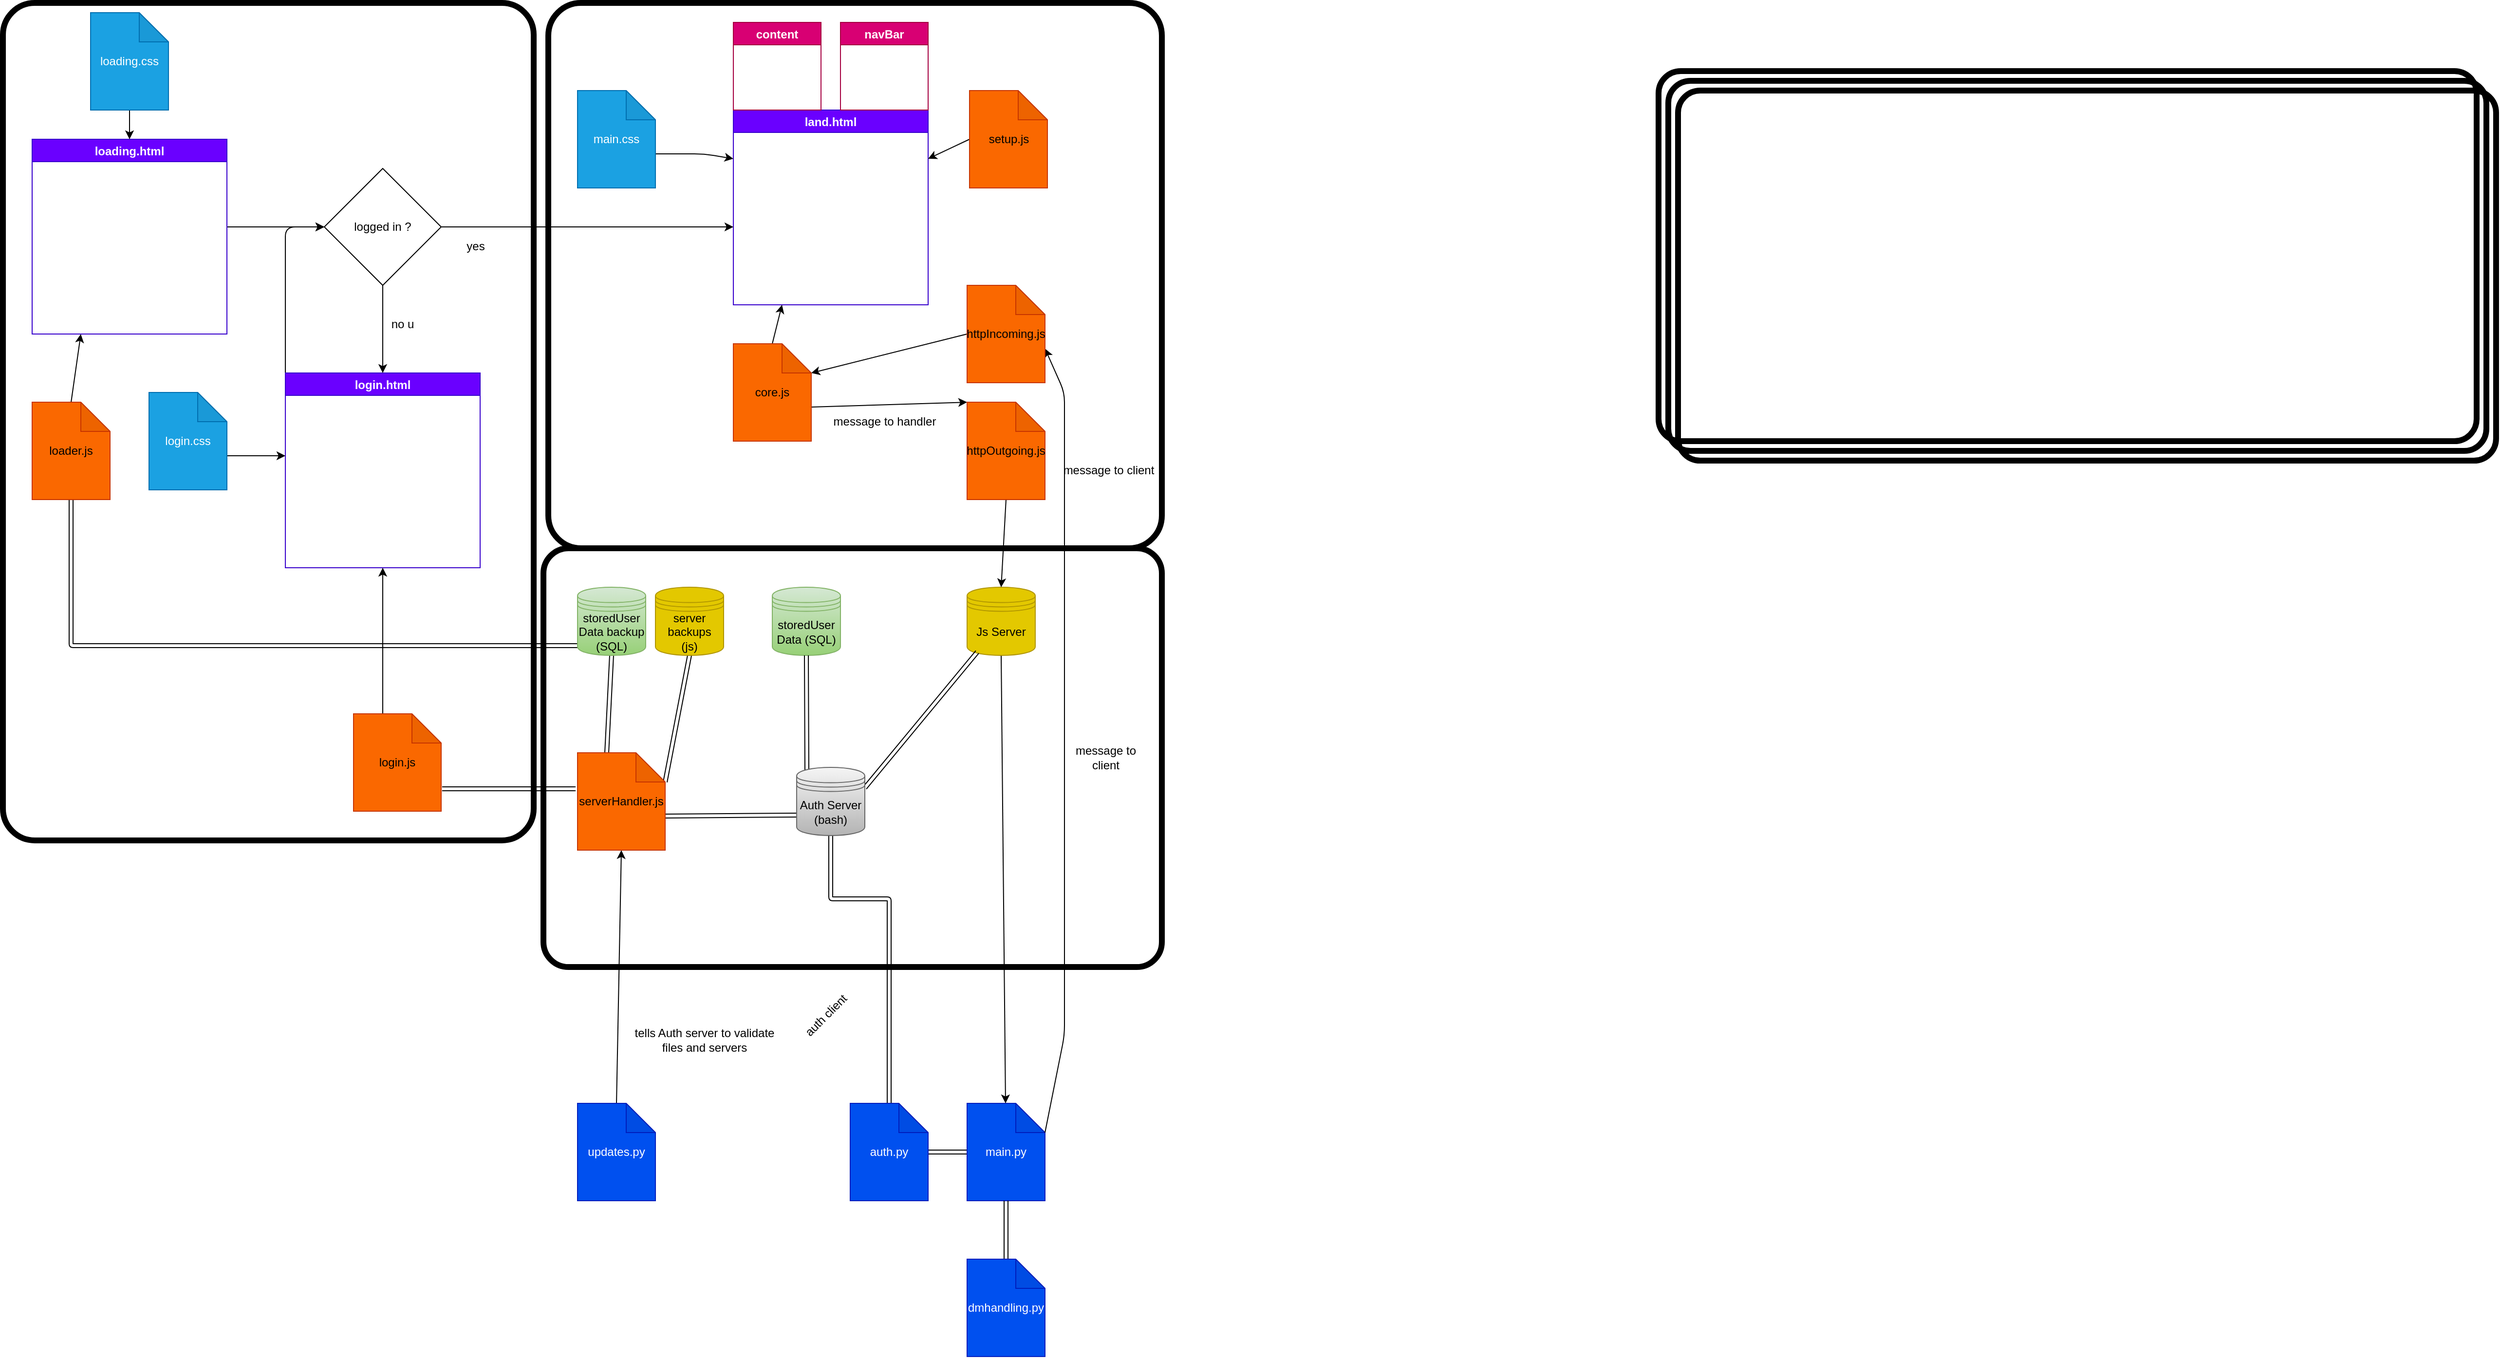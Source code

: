 <mxfile>
    <diagram id="oZ1E448mky09XcIO41ZQ" name="Page-1">
        <mxGraphModel dx="1968" dy="627" grid="1" gridSize="10" guides="1" tooltips="1" connect="1" arrows="1" fold="1" page="1" pageScale="1" pageWidth="850" pageHeight="1100" math="0" shadow="0">
            <root>
                <mxCell id="0"/>
                <mxCell id="1" parent="0"/>
                <mxCell id="196" value="" style="rounded=1;whiteSpace=wrap;html=1;arcSize=6;fillColor=none;strokeWidth=6;" parent="1" vertex="1">
                    <mxGeometry x="-550" y="10" width="545" height="860" as="geometry"/>
                </mxCell>
                <mxCell id="197" value="" style="rounded=1;whiteSpace=wrap;html=1;arcSize=6;fillColor=none;strokeWidth=6;" parent="1" vertex="1">
                    <mxGeometry x="5" y="570" width="635" height="430" as="geometry"/>
                </mxCell>
                <mxCell id="64" value="&lt;span style=&quot;color: rgb(0 , 0 , 0)&quot;&gt;storedUser Data (SQL)&lt;/span&gt;" style="shape=datastore;whiteSpace=wrap;html=1;fillColor=#d5e8d4;gradientColor=#97d077;strokeColor=#82b366;container=0;flipH=1;flipV=0;" parent="1" vertex="1">
                    <mxGeometry x="240" y="610" width="70" height="70" as="geometry"/>
                </mxCell>
                <mxCell id="201" value="" style="rounded=1;whiteSpace=wrap;html=1;arcSize=6;fillColor=none;strokeWidth=6;" parent="1" vertex="1">
                    <mxGeometry x="10" y="10" width="630" height="560" as="geometry"/>
                </mxCell>
                <mxCell id="2" value="land.html" style="swimlane;fillColor=#6a00ff;fontColor=#ffffff;strokeColor=#3700CC;" parent="1" vertex="1">
                    <mxGeometry x="200" y="120" width="200" height="200" as="geometry">
                        <mxRectangle width="90" height="23" as="alternateBounds"/>
                    </mxGeometry>
                </mxCell>
                <mxCell id="150" style="edgeStyle=none;html=1;exitX=0;exitY=0;exitDx=80;exitDy=65;exitPerimeter=0;entryX=0;entryY=0.25;entryDx=0;entryDy=0;" parent="1" source="4" target="2" edge="1">
                    <mxGeometry relative="1" as="geometry">
                        <mxPoint x="200" y="185" as="targetPoint"/>
                        <Array as="points">
                            <mxPoint x="170" y="165"/>
                        </Array>
                    </mxGeometry>
                </mxCell>
                <mxCell id="4" value="main.css" style="shape=note;whiteSpace=wrap;html=1;backgroundOutline=1;darkOpacity=0.05;fillColor=#1ba1e2;fontColor=#ffffff;strokeColor=#006EAF;" parent="1" vertex="1">
                    <mxGeometry x="40" y="100" width="80" height="100" as="geometry"/>
                </mxCell>
                <mxCell id="56" style="edgeStyle=none;html=1;entryX=0;entryY=0;entryDx=0;entryDy=0;entryPerimeter=0;exitX=0;exitY=0;exitDx=80;exitDy=65;exitPerimeter=0;" parent="1" source="6" target="16" edge="1">
                    <mxGeometry relative="1" as="geometry">
                        <mxPoint x="590" y="310" as="sourcePoint"/>
                        <Array as="points"/>
                    </mxGeometry>
                </mxCell>
                <mxCell id="203" style="edgeStyle=none;html=1;exitX=0.5;exitY=0;exitDx=0;exitDy=0;exitPerimeter=0;entryX=0.25;entryY=1;entryDx=0;entryDy=0;" parent="1" source="6" target="2" edge="1">
                    <mxGeometry relative="1" as="geometry"/>
                </mxCell>
                <mxCell id="6" value="core.js" style="shape=note;whiteSpace=wrap;html=1;backgroundOutline=1;darkOpacity=0.05;fillColor=#fa6800;fontColor=#000000;strokeColor=#C73500;" parent="1" vertex="1">
                    <mxGeometry x="200" y="360" width="80" height="100" as="geometry"/>
                </mxCell>
                <mxCell id="143" style="edgeStyle=none;shape=link;html=1;entryX=0;entryY=0.5;entryDx=0;entryDy=0;entryPerimeter=0;exitX=0;exitY=0.5;exitDx=0;exitDy=0;exitPerimeter=0;" parent="1" source="8" target="19" edge="1">
                    <mxGeometry relative="1" as="geometry">
                        <mxPoint x="390" y="1220" as="sourcePoint"/>
                    </mxGeometry>
                </mxCell>
                <mxCell id="8" value="main.py" style="shape=note;whiteSpace=wrap;html=1;backgroundOutline=1;darkOpacity=0.05;fillColor=#0050ef;strokeColor=#001DBC;fontColor=#ffffff;" parent="1" vertex="1">
                    <mxGeometry x="440" y="1140" width="80" height="100" as="geometry"/>
                </mxCell>
                <mxCell id="9" value="navBar" style="swimlane;fillColor=#d80073;fontColor=#ffffff;strokeColor=#A50040;" parent="1" vertex="1">
                    <mxGeometry x="310" y="30" width="90" height="90" as="geometry"/>
                </mxCell>
                <mxCell id="10" value="content" style="swimlane;fillColor=#d80073;fontColor=#ffffff;strokeColor=#A50040;" parent="1" vertex="1">
                    <mxGeometry x="200" y="30" width="90" height="90" as="geometry"/>
                </mxCell>
                <mxCell id="24" value="" style="edgeStyle=none;html=1;shape=link;exitX=0.5;exitY=1;exitDx=0;exitDy=0;exitPerimeter=0;entryX=0.5;entryY=0;entryDx=0;entryDy=0;entryPerimeter=0;" parent="1" source="8" target="15" edge="1">
                    <mxGeometry relative="1" as="geometry">
                        <mxPoint x="234" y="1560" as="sourcePoint"/>
                        <Array as="points"/>
                    </mxGeometry>
                </mxCell>
                <mxCell id="74" style="edgeStyle=none;html=1;entryX=0;entryY=0;entryDx=80;entryDy=65;entryPerimeter=0;exitX=0;exitY=0;exitDx=80;exitDy=30;exitPerimeter=0;" parent="1" source="8" target="39" edge="1">
                    <mxGeometry relative="1" as="geometry">
                        <mxPoint x="770" y="850" as="sourcePoint"/>
                        <Array as="points">
                            <mxPoint x="540" y="1070"/>
                            <mxPoint x="540" y="730"/>
                            <mxPoint x="540" y="410"/>
                        </Array>
                    </mxGeometry>
                </mxCell>
                <mxCell id="128" style="edgeStyle=none;html=1;exitX=0.5;exitY=1;exitDx=0;exitDy=0;" parent="1" source="14" target="8" edge="1">
                    <mxGeometry relative="1" as="geometry">
                        <mxPoint x="485" y="1280" as="targetPoint"/>
                    </mxGeometry>
                </mxCell>
                <mxCell id="14" value="Js Server" style="shape=datastore;whiteSpace=wrap;html=1;fillColor=#e3c800;fontColor=#000000;strokeColor=#B09500;sketch=0;shadow=0;container=0;" parent="1" vertex="1">
                    <mxGeometry x="440" y="610" width="70" height="70" as="geometry"/>
                </mxCell>
                <mxCell id="15" value="dmhandling.py" style="shape=note;whiteSpace=wrap;html=1;backgroundOutline=1;darkOpacity=0.05;fillColor=#0050ef;fontColor=#ffffff;strokeColor=#001DBC;" parent="1" vertex="1">
                    <mxGeometry x="440" y="1300" width="80" height="100" as="geometry"/>
                </mxCell>
                <mxCell id="46" style="html=1;entryX=0.5;entryY=0;entryDx=0;entryDy=0;exitX=0.5;exitY=1;exitDx=0;exitDy=0;exitPerimeter=0;" parent="1" source="16" target="14" edge="1">
                    <mxGeometry relative="1" as="geometry">
                        <mxPoint x="632.5" y="850" as="sourcePoint"/>
                        <mxPoint x="623.5" y="1000" as="targetPoint"/>
                        <Array as="points"/>
                    </mxGeometry>
                </mxCell>
                <mxCell id="16" value="httpOutgoing.js" style="shape=note;whiteSpace=wrap;html=1;backgroundOutline=1;darkOpacity=0.05;fillColor=#fa6800;fontColor=#000000;strokeColor=#C73500;" parent="1" vertex="1">
                    <mxGeometry x="440" y="420" width="80" height="100" as="geometry"/>
                </mxCell>
                <mxCell id="70" style="edgeStyle=none;html=1;exitX=0.5;exitY=0;exitDx=0;exitDy=0;exitPerimeter=0;entryX=0.5;entryY=1;entryDx=0;entryDy=0;entryPerimeter=0;" parent="1" source="17" target="208" edge="1">
                    <mxGeometry relative="1" as="geometry">
                        <mxPoint x="56" y="1130" as="sourcePoint"/>
                        <Array as="points"/>
                        <mxPoint x="80" y="1090" as="targetPoint"/>
                    </mxGeometry>
                </mxCell>
                <mxCell id="17" value="updates.py" style="shape=note;whiteSpace=wrap;html=1;backgroundOutline=1;darkOpacity=0.05;fillColor=#0050ef;fontColor=#ffffff;strokeColor=#001DBC;" parent="1" vertex="1">
                    <mxGeometry x="40" y="1140" width="80" height="100" as="geometry"/>
                </mxCell>
                <mxCell id="38" style="edgeStyle=none;html=1;exitX=0.5;exitY=0;exitDx=0;exitDy=0;exitPerimeter=0;shape=link;entryX=0.5;entryY=1;entryDx=0;entryDy=0;" parent="1" source="19" target="37" edge="1">
                    <mxGeometry relative="1" as="geometry">
                        <mxPoint x="384" y="1140" as="targetPoint"/>
                        <Array as="points">
                            <mxPoint x="360" y="930"/>
                            <mxPoint x="300" y="930"/>
                        </Array>
                    </mxGeometry>
                </mxCell>
                <mxCell id="19" value="auth.py" style="shape=note;whiteSpace=wrap;html=1;backgroundOutline=1;darkOpacity=0.05;fillColor=#0050ef;fontColor=#ffffff;strokeColor=#001DBC;" parent="1" vertex="1">
                    <mxGeometry x="320" y="1140" width="80" height="100" as="geometry"/>
                </mxCell>
                <mxCell id="54" style="edgeStyle=none;shape=link;html=1;exitX=1;exitY=0.3;exitDx=0;exitDy=0;entryX=0.15;entryY=0.95;entryDx=0;entryDy=0;entryPerimeter=0;" parent="1" source="37" target="14" edge="1">
                    <mxGeometry relative="1" as="geometry">
                        <Array as="points"/>
                        <mxPoint x="515" y="940" as="targetPoint"/>
                    </mxGeometry>
                </mxCell>
                <mxCell id="63" style="edgeStyle=none;html=1;exitX=0.15;exitY=0.05;exitDx=0;exitDy=0;entryX=0.5;entryY=1;entryDx=0;entryDy=0;shape=link;exitPerimeter=0;" parent="1" source="37" target="64" edge="1">
                    <mxGeometry relative="1" as="geometry">
                        <Array as="points"/>
                        <mxPoint x="403.04" y="1082.0" as="targetPoint"/>
                    </mxGeometry>
                </mxCell>
                <mxCell id="95" style="edgeStyle=none;html=1;exitX=0;exitY=0.7;exitDx=0;exitDy=0;shape=link;entryX=0;entryY=0;entryDx=90;entryDy=65;entryPerimeter=0;" parent="1" source="37" target="208" edge="1">
                    <mxGeometry relative="1" as="geometry">
                        <mxPoint x="210" y="959" as="targetPoint"/>
                        <Array as="points"/>
                    </mxGeometry>
                </mxCell>
                <mxCell id="37" value="&lt;font color=&quot;#000000&quot;&gt;Auth Server&lt;br&gt;(bash)&lt;/font&gt;" style="shape=datastore;whiteSpace=wrap;html=1;fillColor=#f5f5f5;strokeColor=#666666;sketch=0;shadow=0;gradientColor=#b3b3b3;" parent="1" vertex="1">
                    <mxGeometry x="265" y="795" width="70" height="70" as="geometry"/>
                </mxCell>
                <mxCell id="40" style="edgeStyle=none;html=1;exitX=0;exitY=0.5;exitDx=0;exitDy=0;exitPerimeter=0;entryX=0;entryY=0;entryDx=80;entryDy=30;entryPerimeter=0;" parent="1" source="39" target="6" edge="1">
                    <mxGeometry relative="1" as="geometry">
                        <mxPoint x="630" y="290" as="targetPoint"/>
                    </mxGeometry>
                </mxCell>
                <mxCell id="39" value="httpIncoming.js" style="shape=note;whiteSpace=wrap;html=1;backgroundOutline=1;darkOpacity=0.05;fillColor=#fa6800;fontColor=#000000;strokeColor=#C73500;" parent="1" vertex="1">
                    <mxGeometry x="440" y="300" width="80" height="100" as="geometry"/>
                </mxCell>
                <mxCell id="47" value="message to client" style="text;html=1;align=center;verticalAlign=middle;resizable=0;points=[];autosize=1;strokeColor=none;fillColor=none;rotation=0;" parent="1" vertex="1">
                    <mxGeometry x="530" y="480" width="110" height="20" as="geometry"/>
                </mxCell>
                <mxCell id="36" value="message to handler" style="text;html=1;align=center;verticalAlign=middle;resizable=0;points=[];autosize=1;strokeColor=none;fillColor=none;rotation=0;" parent="1" vertex="1">
                    <mxGeometry x="295" y="430" width="120" height="20" as="geometry"/>
                </mxCell>
                <mxCell id="51" style="edgeStyle=none;html=1;exitX=0;exitY=0.5;exitDx=0;exitDy=0;exitPerimeter=0;entryX=1;entryY=0.25;entryDx=0;entryDy=0;" parent="1" source="50" target="2" edge="1">
                    <mxGeometry relative="1" as="geometry">
                        <mxPoint x="400" y="190" as="targetPoint"/>
                    </mxGeometry>
                </mxCell>
                <mxCell id="50" value="setup.js" style="shape=note;whiteSpace=wrap;html=1;backgroundOutline=1;darkOpacity=0.05;fillColor=#fa6800;fontColor=#000000;strokeColor=#C73500;" parent="1" vertex="1">
                    <mxGeometry x="442.5" y="100" width="80" height="100" as="geometry"/>
                </mxCell>
                <mxCell id="58" value="auth client" style="text;html=1;align=center;verticalAlign=middle;resizable=0;points=[];autosize=1;strokeColor=none;fillColor=none;rotation=-45;" parent="1" vertex="1">
                    <mxGeometry x="260" y="1040" width="70" height="20" as="geometry"/>
                </mxCell>
                <mxCell id="72" value="tells Auth server to validate&lt;br&gt;files and servers" style="text;html=1;align=center;verticalAlign=middle;resizable=0;points=[];autosize=1;strokeColor=none;fillColor=none;rotation=0;" parent="1" vertex="1">
                    <mxGeometry x="90" y="1060" width="160" height="30" as="geometry"/>
                </mxCell>
                <mxCell id="34" value="message to&lt;br&gt;client" style="text;html=1;align=center;verticalAlign=middle;resizable=0;points=[];autosize=1;strokeColor=none;fillColor=none;rotation=0;" parent="1" vertex="1">
                    <mxGeometry x="541.5" y="770" width="80" height="30" as="geometry"/>
                </mxCell>
                <mxCell id="81" style="edgeStyle=none;shape=link;html=1;entryX=0.5;entryY=1;entryDx=0;entryDy=0;exitX=0;exitY=0;exitDx=90;exitDy=30;exitPerimeter=0;" parent="1" source="208" target="139" edge="1">
                    <mxGeometry relative="1" as="geometry">
                        <mxPoint x="165.005" y="905.611" as="targetPoint"/>
                        <mxPoint x="170" y="860" as="sourcePoint"/>
                    </mxGeometry>
                </mxCell>
                <mxCell id="82" style="edgeStyle=none;shape=link;html=1;entryX=0.5;entryY=1;entryDx=0;entryDy=0;exitX=0;exitY=0;exitDx=30;exitDy=0;exitPerimeter=0;" parent="1" source="208" target="75" edge="1">
                    <mxGeometry relative="1" as="geometry">
                        <mxPoint x="40" y="1090" as="targetPoint"/>
                        <mxPoint x="100" y="860" as="sourcePoint"/>
                    </mxGeometry>
                </mxCell>
                <mxCell id="115" style="edgeStyle=none;html=1;exitX=0;exitY=0;exitDx=0;exitDy=0;" parent="1" source="97" edge="1">
                    <mxGeometry relative="1" as="geometry">
                        <mxPoint x="-220" y="240" as="targetPoint"/>
                        <Array as="points">
                            <mxPoint x="-260" y="310"/>
                            <mxPoint x="-260" y="240"/>
                        </Array>
                    </mxGeometry>
                </mxCell>
                <mxCell id="97" value="login.html" style="swimlane;fillColor=#6a00ff;fontColor=#ffffff;strokeColor=#3700CC;" parent="1" vertex="1">
                    <mxGeometry x="-260" y="390" width="200" height="200" as="geometry">
                        <mxRectangle width="90" height="23" as="alternateBounds"/>
                    </mxGeometry>
                </mxCell>
                <mxCell id="113" style="edgeStyle=none;html=1;exitX=0;exitY=0;exitDx=80;exitDy=65;exitPerimeter=0;" parent="1" source="98" edge="1">
                    <mxGeometry relative="1" as="geometry">
                        <mxPoint x="-260" y="475" as="targetPoint"/>
                    </mxGeometry>
                </mxCell>
                <mxCell id="98" value="login.css" style="shape=note;whiteSpace=wrap;html=1;backgroundOutline=1;darkOpacity=0.05;fillColor=#1ba1e2;fontColor=#ffffff;strokeColor=#006EAF;" parent="1" vertex="1">
                    <mxGeometry x="-400" y="410" width="80" height="100" as="geometry"/>
                </mxCell>
                <mxCell id="192" style="edgeStyle=none;html=1;exitX=0.5;exitY=0;exitDx=0;exitDy=0;exitPerimeter=0;entryX=0.25;entryY=1;entryDx=0;entryDy=0;" parent="1" source="101" target="103" edge="1">
                    <mxGeometry relative="1" as="geometry">
                        <mxPoint x="-480" y="320" as="targetPoint"/>
                    </mxGeometry>
                </mxCell>
                <mxCell id="200" style="edgeStyle=none;html=1;entryX=0.5;entryY=1;entryDx=0;entryDy=0;entryPerimeter=0;exitX=1;exitY=0.857;exitDx=0;exitDy=0;exitPerimeter=0;shape=link;" parent="1" source="75" target="101" edge="1">
                    <mxGeometry relative="1" as="geometry">
                        <mxPoint x="-100" y="950" as="targetPoint"/>
                        <Array as="points">
                            <mxPoint x="-480" y="670"/>
                        </Array>
                        <mxPoint x="-310" y="810" as="sourcePoint"/>
                    </mxGeometry>
                </mxCell>
                <mxCell id="101" value="loader.js" style="shape=note;whiteSpace=wrap;html=1;backgroundOutline=1;darkOpacity=0.05;fillColor=#fa6800;fontColor=#000000;strokeColor=#C73500;" parent="1" vertex="1">
                    <mxGeometry x="-520" y="420" width="80" height="100" as="geometry"/>
                </mxCell>
                <mxCell id="108" style="edgeStyle=none;html=1;" parent="1" target="107" edge="1">
                    <mxGeometry relative="1" as="geometry">
                        <mxPoint x="-320" y="240" as="sourcePoint"/>
                    </mxGeometry>
                </mxCell>
                <mxCell id="103" value="loading.html" style="swimlane;fillColor=#6a00ff;fontColor=#ffffff;strokeColor=#3700CC;" parent="1" vertex="1">
                    <mxGeometry x="-520" y="150" width="200" height="200" as="geometry">
                        <mxRectangle width="90" height="23" as="alternateBounds"/>
                    </mxGeometry>
                </mxCell>
                <mxCell id="105" style="edgeStyle=none;html=1;exitX=0.5;exitY=1;exitDx=0;exitDy=0;exitPerimeter=0;entryX=0.5;entryY=0;entryDx=0;entryDy=0;" parent="1" source="104" target="103" edge="1">
                    <mxGeometry relative="1" as="geometry"/>
                </mxCell>
                <mxCell id="104" value="loading.css" style="shape=note;whiteSpace=wrap;html=1;backgroundOutline=1;darkOpacity=0.05;fillColor=#1ba1e2;fontColor=#ffffff;strokeColor=#006EAF;" parent="1" vertex="1">
                    <mxGeometry x="-460" y="20" width="80" height="100" as="geometry"/>
                </mxCell>
                <mxCell id="110" style="edgeStyle=none;html=1;exitX=1;exitY=0.5;exitDx=0;exitDy=0;" parent="1" edge="1">
                    <mxGeometry relative="1" as="geometry">
                        <mxPoint x="200" y="240" as="targetPoint"/>
                    </mxGeometry>
                </mxCell>
                <mxCell id="112" style="edgeStyle=none;html=1;exitX=0.5;exitY=1;exitDx=0;exitDy=0;entryX=0.5;entryY=0;entryDx=0;entryDy=0;" parent="1" source="107" target="97" edge="1">
                    <mxGeometry relative="1" as="geometry">
                        <Array as="points">
                            <mxPoint x="-160" y="360"/>
                        </Array>
                    </mxGeometry>
                </mxCell>
                <mxCell id="202" style="edgeStyle=none;html=1;exitX=1;exitY=0.5;exitDx=0;exitDy=0;" parent="1" source="107" edge="1">
                    <mxGeometry relative="1" as="geometry">
                        <mxPoint x="200" y="240" as="targetPoint"/>
                    </mxGeometry>
                </mxCell>
                <mxCell id="107" value="logged in ?" style="rhombus;whiteSpace=wrap;html=1;" parent="1" vertex="1">
                    <mxGeometry x="-220" y="180" width="120" height="120" as="geometry"/>
                </mxCell>
                <mxCell id="111" value="yes" style="text;html=1;align=center;verticalAlign=middle;resizable=0;points=[];autosize=1;strokeColor=none;fillColor=none;" parent="1" vertex="1">
                    <mxGeometry x="-80" y="250" width="30" height="20" as="geometry"/>
                </mxCell>
                <mxCell id="114" value="no u" style="text;html=1;align=center;verticalAlign=middle;resizable=0;points=[];autosize=1;strokeColor=none;fillColor=none;" parent="1" vertex="1">
                    <mxGeometry x="-160" y="330" width="40" height="20" as="geometry"/>
                </mxCell>
                <mxCell id="122" style="edgeStyle=none;html=1;exitX=1.011;exitY=0.77;exitDx=0;exitDy=0;exitPerimeter=0;entryX=-0.022;entryY=0.37;entryDx=0;entryDy=0;entryPerimeter=0;shape=link;" parent="1" source="116" target="208" edge="1">
                    <mxGeometry relative="1" as="geometry">
                        <Array as="points"/>
                        <mxPoint x="-70" y="920" as="targetPoint"/>
                    </mxGeometry>
                </mxCell>
                <mxCell id="123" style="edgeStyle=none;html=1;exitX=0;exitY=0;exitDx=30;exitDy=0;exitPerimeter=0;entryX=0.5;entryY=1;entryDx=0;entryDy=0;" parent="1" source="116" target="97" edge="1">
                    <mxGeometry relative="1" as="geometry">
                        <mxPoint x="-100" y="600" as="targetPoint"/>
                    </mxGeometry>
                </mxCell>
                <mxCell id="116" value="login.js" style="shape=note;whiteSpace=wrap;html=1;backgroundOutline=1;darkOpacity=0.05;fillColor=#fa6800;fontColor=#000000;strokeColor=#C73500;" parent="1" vertex="1">
                    <mxGeometry x="-190" y="740" width="90" height="100" as="geometry"/>
                </mxCell>
                <mxCell id="193" value="" style="rounded=1;whiteSpace=wrap;html=1;arcSize=6;fillColor=none;strokeWidth=6;" parent="1" vertex="1">
                    <mxGeometry x="1150" y="80" width="840" height="380" as="geometry"/>
                </mxCell>
                <mxCell id="194" value="" style="rounded=1;whiteSpace=wrap;html=1;arcSize=6;fillColor=none;strokeWidth=6;" parent="1" vertex="1">
                    <mxGeometry x="1160" y="90" width="840" height="380" as="geometry"/>
                </mxCell>
                <mxCell id="195" value="" style="rounded=1;whiteSpace=wrap;html=1;arcSize=6;fillColor=none;strokeWidth=6;" parent="1" vertex="1">
                    <mxGeometry x="1170" y="100" width="840" height="380" as="geometry"/>
                </mxCell>
                <mxCell id="75" value="&lt;span style=&quot;color: rgb(0 , 0 , 0)&quot;&gt;storedUser Data backup (SQL)&lt;/span&gt;" style="shape=datastore;whiteSpace=wrap;html=1;fillColor=#d5e8d4;gradientColor=#97d077;strokeColor=#82b366;container=0;flipH=1;flipV=0;" parent="1" vertex="1">
                    <mxGeometry x="40" y="610" width="70" height="70" as="geometry"/>
                </mxCell>
                <mxCell id="139" value="server backups&lt;br&gt;(js)" style="shape=datastore;whiteSpace=wrap;html=1;fillColor=#e3c800;fontColor=#000000;strokeColor=#B09500;container=0;flipH=1;flipV=0;" parent="1" vertex="1">
                    <mxGeometry x="120" y="610" width="70" height="70" as="geometry"/>
                </mxCell>
                <mxCell id="208" value="serverHandler.js" style="shape=note;whiteSpace=wrap;html=1;backgroundOutline=1;darkOpacity=0.05;fillColor=#fa6800;fontColor=#000000;strokeColor=#C73500;" parent="1" vertex="1">
                    <mxGeometry x="40" y="780" width="90" height="100" as="geometry"/>
                </mxCell>
            </root>
        </mxGraphModel>
    </diagram>
</mxfile>